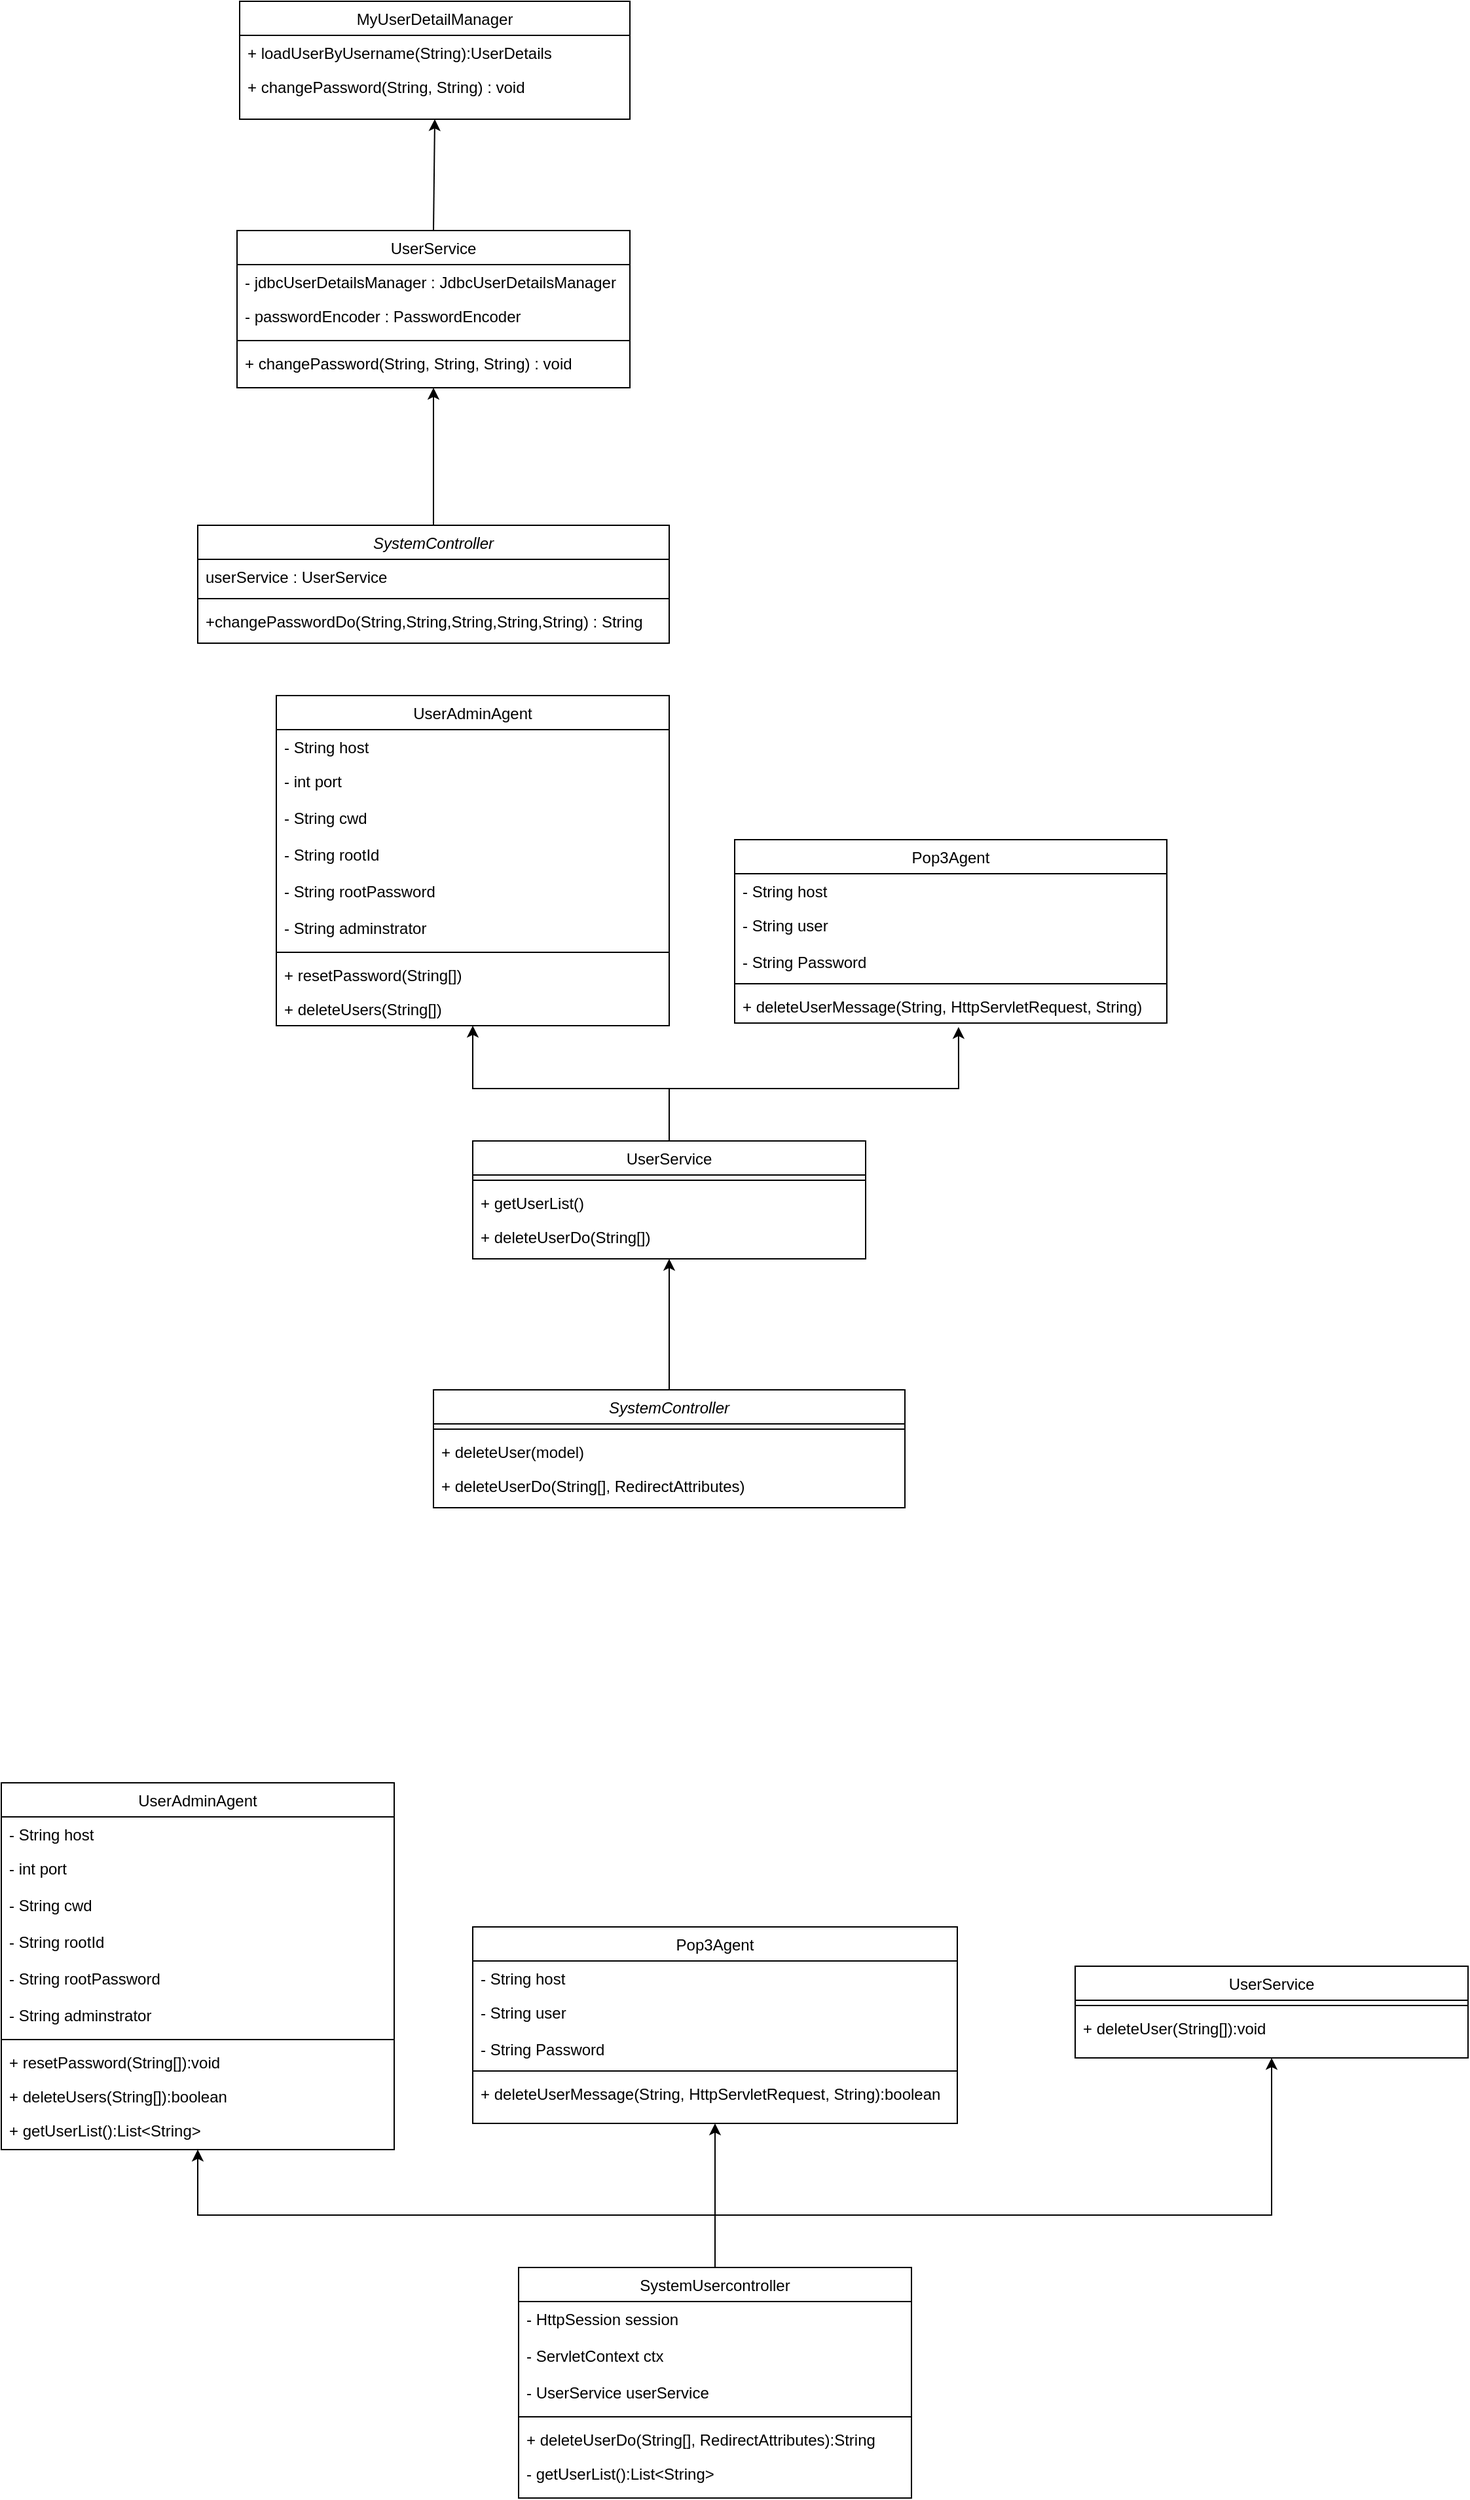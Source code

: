 <mxfile version="24.4.9" type="device">
  <diagram id="C5RBs43oDa-KdzZeNtuy" name="Page-1">
    <mxGraphModel dx="2356" dy="1139" grid="1" gridSize="10" guides="1" tooltips="1" connect="1" arrows="1" fold="1" page="1" pageScale="1" pageWidth="827" pageHeight="1169" math="0" shadow="0">
      <root>
        <mxCell id="WIyWlLk6GJQsqaUBKTNV-0" />
        <mxCell id="WIyWlLk6GJQsqaUBKTNV-1" parent="WIyWlLk6GJQsqaUBKTNV-0" />
        <mxCell id="zkfFHV4jXpPFQw0GAbJ--0" value="SystemController" style="swimlane;fontStyle=2;align=center;verticalAlign=top;childLayout=stackLayout;horizontal=1;startSize=26;horizontalStack=0;resizeParent=1;resizeLast=0;collapsible=1;marginBottom=0;rounded=0;shadow=0;strokeWidth=1;" parent="WIyWlLk6GJQsqaUBKTNV-1" vertex="1">
          <mxGeometry x="60" y="430" width="360" height="90" as="geometry">
            <mxRectangle x="230" y="140" width="160" height="26" as="alternateBounds" />
          </mxGeometry>
        </mxCell>
        <mxCell id="zkfFHV4jXpPFQw0GAbJ--1" value="userService : UserService" style="text;align=left;verticalAlign=top;spacingLeft=4;spacingRight=4;overflow=hidden;rotatable=0;points=[[0,0.5],[1,0.5]];portConstraint=eastwest;" parent="zkfFHV4jXpPFQw0GAbJ--0" vertex="1">
          <mxGeometry y="26" width="360" height="26" as="geometry" />
        </mxCell>
        <mxCell id="zkfFHV4jXpPFQw0GAbJ--4" value="" style="line;html=1;strokeWidth=1;align=left;verticalAlign=middle;spacingTop=-1;spacingLeft=3;spacingRight=3;rotatable=0;labelPosition=right;points=[];portConstraint=eastwest;" parent="zkfFHV4jXpPFQw0GAbJ--0" vertex="1">
          <mxGeometry y="52" width="360" height="8" as="geometry" />
        </mxCell>
        <mxCell id="zkfFHV4jXpPFQw0GAbJ--5" value="+changePasswordDo(String,String,String,String,String) : String" style="text;align=left;verticalAlign=top;spacingLeft=4;spacingRight=4;overflow=hidden;rotatable=0;points=[[0,0.5],[1,0.5]];portConstraint=eastwest;" parent="zkfFHV4jXpPFQw0GAbJ--0" vertex="1">
          <mxGeometry y="60" width="360" height="26" as="geometry" />
        </mxCell>
        <mxCell id="zkfFHV4jXpPFQw0GAbJ--6" value="UserService" style="swimlane;fontStyle=0;align=center;verticalAlign=top;childLayout=stackLayout;horizontal=1;startSize=26;horizontalStack=0;resizeParent=1;resizeLast=0;collapsible=1;marginBottom=0;rounded=0;shadow=0;strokeWidth=1;" parent="WIyWlLk6GJQsqaUBKTNV-1" vertex="1">
          <mxGeometry x="90" y="205" width="300" height="120" as="geometry">
            <mxRectangle x="130" y="380" width="160" height="26" as="alternateBounds" />
          </mxGeometry>
        </mxCell>
        <mxCell id="zkfFHV4jXpPFQw0GAbJ--7" value="- jdbcUserDetailsManager : JdbcUserDetailsManager" style="text;align=left;verticalAlign=top;spacingLeft=4;spacingRight=4;overflow=hidden;rotatable=0;points=[[0,0.5],[1,0.5]];portConstraint=eastwest;" parent="zkfFHV4jXpPFQw0GAbJ--6" vertex="1">
          <mxGeometry y="26" width="300" height="26" as="geometry" />
        </mxCell>
        <mxCell id="zkfFHV4jXpPFQw0GAbJ--8" value="- passwordEncoder : PasswordEncoder" style="text;align=left;verticalAlign=top;spacingLeft=4;spacingRight=4;overflow=hidden;rotatable=0;points=[[0,0.5],[1,0.5]];portConstraint=eastwest;rounded=0;shadow=0;html=0;" parent="zkfFHV4jXpPFQw0GAbJ--6" vertex="1">
          <mxGeometry y="52" width="300" height="28" as="geometry" />
        </mxCell>
        <mxCell id="zkfFHV4jXpPFQw0GAbJ--9" value="" style="line;html=1;strokeWidth=1;align=left;verticalAlign=middle;spacingTop=-1;spacingLeft=3;spacingRight=3;rotatable=0;labelPosition=right;points=[];portConstraint=eastwest;" parent="zkfFHV4jXpPFQw0GAbJ--6" vertex="1">
          <mxGeometry y="80" width="300" height="8" as="geometry" />
        </mxCell>
        <mxCell id="zkfFHV4jXpPFQw0GAbJ--11" value="+ changePassword(String, String, String) : void" style="text;align=left;verticalAlign=top;spacingLeft=4;spacingRight=4;overflow=hidden;rotatable=0;points=[[0,0.5],[1,0.5]];portConstraint=eastwest;" parent="zkfFHV4jXpPFQw0GAbJ--6" vertex="1">
          <mxGeometry y="88" width="300" height="26" as="geometry" />
        </mxCell>
        <mxCell id="zkfFHV4jXpPFQw0GAbJ--17" value="MyUserDetailManager" style="swimlane;fontStyle=0;align=center;verticalAlign=top;childLayout=stackLayout;horizontal=1;startSize=26;horizontalStack=0;resizeParent=1;resizeLast=0;collapsible=1;marginBottom=0;rounded=0;shadow=0;strokeWidth=1;" parent="WIyWlLk6GJQsqaUBKTNV-1" vertex="1">
          <mxGeometry x="92" y="30" width="298" height="90" as="geometry">
            <mxRectangle x="550" y="140" width="160" height="26" as="alternateBounds" />
          </mxGeometry>
        </mxCell>
        <mxCell id="zkfFHV4jXpPFQw0GAbJ--18" value="+ loadUserByUsername(String):UserDetails" style="text;align=left;verticalAlign=top;spacingLeft=4;spacingRight=4;overflow=hidden;rotatable=0;points=[[0,0.5],[1,0.5]];portConstraint=eastwest;" parent="zkfFHV4jXpPFQw0GAbJ--17" vertex="1">
          <mxGeometry y="26" width="298" height="26" as="geometry" />
        </mxCell>
        <mxCell id="zkfFHV4jXpPFQw0GAbJ--19" value="+ changePassword(String, String) : void" style="text;align=left;verticalAlign=top;spacingLeft=4;spacingRight=4;overflow=hidden;rotatable=0;points=[[0,0.5],[1,0.5]];portConstraint=eastwest;rounded=0;shadow=0;html=0;" parent="zkfFHV4jXpPFQw0GAbJ--17" vertex="1">
          <mxGeometry y="52" width="298" height="26" as="geometry" />
        </mxCell>
        <mxCell id="LIRTxZNePdtwhET8JyP9-0" value="" style="endArrow=classic;html=1;rounded=0;exitX=0.5;exitY=0;exitDx=0;exitDy=0;entryX=0.5;entryY=1;entryDx=0;entryDy=0;" parent="WIyWlLk6GJQsqaUBKTNV-1" source="zkfFHV4jXpPFQw0GAbJ--0" target="zkfFHV4jXpPFQw0GAbJ--6" edge="1">
          <mxGeometry width="50" height="50" relative="1" as="geometry">
            <mxPoint x="250" y="350" as="sourcePoint" />
            <mxPoint x="300" y="300" as="targetPoint" />
          </mxGeometry>
        </mxCell>
        <mxCell id="LIRTxZNePdtwhET8JyP9-1" value="" style="endArrow=classic;html=1;rounded=0;exitX=0.5;exitY=0;exitDx=0;exitDy=0;entryX=0.5;entryY=1;entryDx=0;entryDy=0;" parent="WIyWlLk6GJQsqaUBKTNV-1" source="zkfFHV4jXpPFQw0GAbJ--6" target="zkfFHV4jXpPFQw0GAbJ--17" edge="1">
          <mxGeometry width="50" height="50" relative="1" as="geometry">
            <mxPoint x="250" y="350" as="sourcePoint" />
            <mxPoint x="300" y="300" as="targetPoint" />
          </mxGeometry>
        </mxCell>
        <mxCell id="Vb5Nmao2VNNk4l18Yoji-3" value="SystemController" style="swimlane;fontStyle=2;align=center;verticalAlign=top;childLayout=stackLayout;horizontal=1;startSize=26;horizontalStack=0;resizeParent=1;resizeLast=0;collapsible=1;marginBottom=0;rounded=0;shadow=0;strokeWidth=1;" parent="WIyWlLk6GJQsqaUBKTNV-1" vertex="1">
          <mxGeometry x="240" y="1090" width="360" height="90" as="geometry">
            <mxRectangle x="230" y="140" width="160" height="26" as="alternateBounds" />
          </mxGeometry>
        </mxCell>
        <mxCell id="Vb5Nmao2VNNk4l18Yoji-5" value="" style="line;html=1;strokeWidth=1;align=left;verticalAlign=middle;spacingTop=-1;spacingLeft=3;spacingRight=3;rotatable=0;labelPosition=right;points=[];portConstraint=eastwest;" parent="Vb5Nmao2VNNk4l18Yoji-3" vertex="1">
          <mxGeometry y="26" width="360" height="8" as="geometry" />
        </mxCell>
        <mxCell id="Vb5Nmao2VNNk4l18Yoji-6" value="+ deleteUser(model)" style="text;align=left;verticalAlign=top;spacingLeft=4;spacingRight=4;overflow=hidden;rotatable=0;points=[[0,0.5],[1,0.5]];portConstraint=eastwest;" parent="Vb5Nmao2VNNk4l18Yoji-3" vertex="1">
          <mxGeometry y="34" width="360" height="26" as="geometry" />
        </mxCell>
        <mxCell id="Vb5Nmao2VNNk4l18Yoji-7" value="+ deleteUserDo(String[], RedirectAttributes)" style="text;align=left;verticalAlign=top;spacingLeft=4;spacingRight=4;overflow=hidden;rotatable=0;points=[[0,0.5],[1,0.5]];portConstraint=eastwest;" parent="Vb5Nmao2VNNk4l18Yoji-3" vertex="1">
          <mxGeometry y="60" width="360" height="26" as="geometry" />
        </mxCell>
        <mxCell id="Vb5Nmao2VNNk4l18Yoji-12" value="UserService" style="swimlane;fontStyle=0;align=center;verticalAlign=top;childLayout=stackLayout;horizontal=1;startSize=26;horizontalStack=0;resizeParent=1;resizeLast=0;collapsible=1;marginBottom=0;rounded=0;shadow=0;strokeWidth=1;" parent="WIyWlLk6GJQsqaUBKTNV-1" vertex="1">
          <mxGeometry x="270" y="900" width="300" height="90" as="geometry">
            <mxRectangle x="130" y="380" width="160" height="26" as="alternateBounds" />
          </mxGeometry>
        </mxCell>
        <mxCell id="Vb5Nmao2VNNk4l18Yoji-15" value="" style="line;html=1;strokeWidth=1;align=left;verticalAlign=middle;spacingTop=-1;spacingLeft=3;spacingRight=3;rotatable=0;labelPosition=right;points=[];portConstraint=eastwest;" parent="Vb5Nmao2VNNk4l18Yoji-12" vertex="1">
          <mxGeometry y="26" width="300" height="8" as="geometry" />
        </mxCell>
        <mxCell id="Vb5Nmao2VNNk4l18Yoji-16" value="+ getUserList()" style="text;align=left;verticalAlign=top;spacingLeft=4;spacingRight=4;overflow=hidden;rotatable=0;points=[[0,0.5],[1,0.5]];portConstraint=eastwest;" parent="Vb5Nmao2VNNk4l18Yoji-12" vertex="1">
          <mxGeometry y="34" width="300" height="26" as="geometry" />
        </mxCell>
        <mxCell id="Vb5Nmao2VNNk4l18Yoji-17" value="+ deleteUserDo(String[])" style="text;align=left;verticalAlign=top;spacingLeft=4;spacingRight=4;overflow=hidden;rotatable=0;points=[[0,0.5],[1,0.5]];portConstraint=eastwest;" parent="Vb5Nmao2VNNk4l18Yoji-12" vertex="1">
          <mxGeometry y="60" width="300" height="26" as="geometry" />
        </mxCell>
        <mxCell id="Vb5Nmao2VNNk4l18Yoji-20" value="UserAdminAgent" style="swimlane;fontStyle=0;align=center;verticalAlign=top;childLayout=stackLayout;horizontal=1;startSize=26;horizontalStack=0;resizeParent=1;resizeLast=0;collapsible=1;marginBottom=0;rounded=0;shadow=0;strokeWidth=1;" parent="WIyWlLk6GJQsqaUBKTNV-1" vertex="1">
          <mxGeometry x="120" y="560" width="300" height="252" as="geometry">
            <mxRectangle x="130" y="380" width="160" height="26" as="alternateBounds" />
          </mxGeometry>
        </mxCell>
        <mxCell id="Vb5Nmao2VNNk4l18Yoji-21" value="- String host" style="text;align=left;verticalAlign=top;spacingLeft=4;spacingRight=4;overflow=hidden;rotatable=0;points=[[0,0.5],[1,0.5]];portConstraint=eastwest;" parent="Vb5Nmao2VNNk4l18Yoji-20" vertex="1">
          <mxGeometry y="26" width="300" height="26" as="geometry" />
        </mxCell>
        <mxCell id="Vb5Nmao2VNNk4l18Yoji-30" value="- int port" style="text;align=left;verticalAlign=top;spacingLeft=4;spacingRight=4;overflow=hidden;rotatable=0;points=[[0,0.5],[1,0.5]];portConstraint=eastwest;rounded=0;shadow=0;html=0;" parent="Vb5Nmao2VNNk4l18Yoji-20" vertex="1">
          <mxGeometry y="52" width="300" height="28" as="geometry" />
        </mxCell>
        <mxCell id="Vb5Nmao2VNNk4l18Yoji-22" value="- String cwd" style="text;align=left;verticalAlign=top;spacingLeft=4;spacingRight=4;overflow=hidden;rotatable=0;points=[[0,0.5],[1,0.5]];portConstraint=eastwest;rounded=0;shadow=0;html=0;" parent="Vb5Nmao2VNNk4l18Yoji-20" vertex="1">
          <mxGeometry y="80" width="300" height="28" as="geometry" />
        </mxCell>
        <mxCell id="Vb5Nmao2VNNk4l18Yoji-31" value="- String rootId" style="text;align=left;verticalAlign=top;spacingLeft=4;spacingRight=4;overflow=hidden;rotatable=0;points=[[0,0.5],[1,0.5]];portConstraint=eastwest;rounded=0;shadow=0;html=0;" parent="Vb5Nmao2VNNk4l18Yoji-20" vertex="1">
          <mxGeometry y="108" width="300" height="28" as="geometry" />
        </mxCell>
        <mxCell id="Vb5Nmao2VNNk4l18Yoji-33" value="- String rootPassword" style="text;align=left;verticalAlign=top;spacingLeft=4;spacingRight=4;overflow=hidden;rotatable=0;points=[[0,0.5],[1,0.5]];portConstraint=eastwest;rounded=0;shadow=0;html=0;" parent="Vb5Nmao2VNNk4l18Yoji-20" vertex="1">
          <mxGeometry y="136" width="300" height="28" as="geometry" />
        </mxCell>
        <mxCell id="Vb5Nmao2VNNk4l18Yoji-32" value="- String adminstrator" style="text;align=left;verticalAlign=top;spacingLeft=4;spacingRight=4;overflow=hidden;rotatable=0;points=[[0,0.5],[1,0.5]];portConstraint=eastwest;rounded=0;shadow=0;html=0;" parent="Vb5Nmao2VNNk4l18Yoji-20" vertex="1">
          <mxGeometry y="164" width="300" height="28" as="geometry" />
        </mxCell>
        <mxCell id="Vb5Nmao2VNNk4l18Yoji-23" value="" style="line;html=1;strokeWidth=1;align=left;verticalAlign=middle;spacingTop=-1;spacingLeft=3;spacingRight=3;rotatable=0;labelPosition=right;points=[];portConstraint=eastwest;" parent="Vb5Nmao2VNNk4l18Yoji-20" vertex="1">
          <mxGeometry y="192" width="300" height="8" as="geometry" />
        </mxCell>
        <mxCell id="Vb5Nmao2VNNk4l18Yoji-34" value="+ resetPassword(String[])" style="text;align=left;verticalAlign=top;spacingLeft=4;spacingRight=4;overflow=hidden;rotatable=0;points=[[0,0.5],[1,0.5]];portConstraint=eastwest;" parent="Vb5Nmao2VNNk4l18Yoji-20" vertex="1">
          <mxGeometry y="200" width="300" height="26" as="geometry" />
        </mxCell>
        <mxCell id="Vb5Nmao2VNNk4l18Yoji-24" value="+ deleteUsers(String[])" style="text;align=left;verticalAlign=top;spacingLeft=4;spacingRight=4;overflow=hidden;rotatable=0;points=[[0,0.5],[1,0.5]];portConstraint=eastwest;" parent="Vb5Nmao2VNNk4l18Yoji-20" vertex="1">
          <mxGeometry y="226" width="300" height="26" as="geometry" />
        </mxCell>
        <mxCell id="Vb5Nmao2VNNk4l18Yoji-25" value="Pop3Agent" style="swimlane;fontStyle=0;align=center;verticalAlign=top;childLayout=stackLayout;horizontal=1;startSize=26;horizontalStack=0;resizeParent=1;resizeLast=0;collapsible=1;marginBottom=0;rounded=0;shadow=0;strokeWidth=1;" parent="WIyWlLk6GJQsqaUBKTNV-1" vertex="1">
          <mxGeometry x="470" y="670" width="330" height="140" as="geometry">
            <mxRectangle x="130" y="380" width="160" height="26" as="alternateBounds" />
          </mxGeometry>
        </mxCell>
        <mxCell id="Vb5Nmao2VNNk4l18Yoji-26" value="- String host" style="text;align=left;verticalAlign=top;spacingLeft=4;spacingRight=4;overflow=hidden;rotatable=0;points=[[0,0.5],[1,0.5]];portConstraint=eastwest;" parent="Vb5Nmao2VNNk4l18Yoji-25" vertex="1">
          <mxGeometry y="26" width="330" height="26" as="geometry" />
        </mxCell>
        <mxCell id="Vb5Nmao2VNNk4l18Yoji-27" value="- String user" style="text;align=left;verticalAlign=top;spacingLeft=4;spacingRight=4;overflow=hidden;rotatable=0;points=[[0,0.5],[1,0.5]];portConstraint=eastwest;rounded=0;shadow=0;html=0;" parent="Vb5Nmao2VNNk4l18Yoji-25" vertex="1">
          <mxGeometry y="52" width="330" height="28" as="geometry" />
        </mxCell>
        <mxCell id="Vb5Nmao2VNNk4l18Yoji-35" value="- String Password" style="text;align=left;verticalAlign=top;spacingLeft=4;spacingRight=4;overflow=hidden;rotatable=0;points=[[0,0.5],[1,0.5]];portConstraint=eastwest;" parent="Vb5Nmao2VNNk4l18Yoji-25" vertex="1">
          <mxGeometry y="80" width="330" height="26" as="geometry" />
        </mxCell>
        <mxCell id="Vb5Nmao2VNNk4l18Yoji-28" value="" style="line;html=1;strokeWidth=1;align=left;verticalAlign=middle;spacingTop=-1;spacingLeft=3;spacingRight=3;rotatable=0;labelPosition=right;points=[];portConstraint=eastwest;" parent="Vb5Nmao2VNNk4l18Yoji-25" vertex="1">
          <mxGeometry y="106" width="330" height="8" as="geometry" />
        </mxCell>
        <mxCell id="Vb5Nmao2VNNk4l18Yoji-29" value="+ deleteUserMessage(String, HttpServletRequest, String)" style="text;align=left;verticalAlign=top;spacingLeft=4;spacingRight=4;overflow=hidden;rotatable=0;points=[[0,0.5],[1,0.5]];portConstraint=eastwest;" parent="Vb5Nmao2VNNk4l18Yoji-25" vertex="1">
          <mxGeometry y="114" width="330" height="26" as="geometry" />
        </mxCell>
        <mxCell id="Vb5Nmao2VNNk4l18Yoji-36" value="" style="endArrow=classic;html=1;rounded=0;exitX=0.5;exitY=0;exitDx=0;exitDy=0;entryX=0.5;entryY=1;entryDx=0;entryDy=0;" parent="WIyWlLk6GJQsqaUBKTNV-1" source="Vb5Nmao2VNNk4l18Yoji-3" target="Vb5Nmao2VNNk4l18Yoji-12" edge="1">
          <mxGeometry width="50" height="50" relative="1" as="geometry">
            <mxPoint x="390" y="1010" as="sourcePoint" />
            <mxPoint x="440" y="960" as="targetPoint" />
          </mxGeometry>
        </mxCell>
        <mxCell id="Vb5Nmao2VNNk4l18Yoji-38" value="" style="endArrow=classic;html=1;rounded=0;entryX=0.5;entryY=1;entryDx=0;entryDy=0;exitX=0.5;exitY=0;exitDx=0;exitDy=0;" parent="WIyWlLk6GJQsqaUBKTNV-1" source="Vb5Nmao2VNNk4l18Yoji-12" target="Vb5Nmao2VNNk4l18Yoji-20" edge="1">
          <mxGeometry width="50" height="50" relative="1" as="geometry">
            <mxPoint x="390" y="1010" as="sourcePoint" />
            <mxPoint x="440" y="960" as="targetPoint" />
            <Array as="points">
              <mxPoint x="420" y="860" />
              <mxPoint x="270" y="860" />
            </Array>
          </mxGeometry>
        </mxCell>
        <mxCell id="Vb5Nmao2VNNk4l18Yoji-39" value="" style="endArrow=classic;html=1;rounded=0;entryX=0.518;entryY=1.115;entryDx=0;entryDy=0;entryPerimeter=0;" parent="WIyWlLk6GJQsqaUBKTNV-1" target="Vb5Nmao2VNNk4l18Yoji-29" edge="1">
          <mxGeometry width="50" height="50" relative="1" as="geometry">
            <mxPoint x="420" y="900" as="sourcePoint" />
            <mxPoint x="440" y="960" as="targetPoint" />
            <Array as="points">
              <mxPoint x="420" y="860" />
              <mxPoint x="641" y="860" />
            </Array>
          </mxGeometry>
        </mxCell>
        <mxCell id="Vb5Nmao2VNNk4l18Yoji-40" value="SystemUsercontroller" style="swimlane;fontStyle=0;align=center;verticalAlign=top;childLayout=stackLayout;horizontal=1;startSize=26;horizontalStack=0;resizeParent=1;resizeLast=0;collapsible=1;marginBottom=0;rounded=0;shadow=0;strokeWidth=1;" parent="WIyWlLk6GJQsqaUBKTNV-1" vertex="1">
          <mxGeometry x="305" y="1760" width="300" height="176" as="geometry">
            <mxRectangle x="130" y="380" width="160" height="26" as="alternateBounds" />
          </mxGeometry>
        </mxCell>
        <mxCell id="Vb5Nmao2VNNk4l18Yoji-42" value="- HttpSession session" style="text;align=left;verticalAlign=top;spacingLeft=4;spacingRight=4;overflow=hidden;rotatable=0;points=[[0,0.5],[1,0.5]];portConstraint=eastwest;rounded=0;shadow=0;html=0;" parent="Vb5Nmao2VNNk4l18Yoji-40" vertex="1">
          <mxGeometry y="26" width="300" height="28" as="geometry" />
        </mxCell>
        <mxCell id="Vb5Nmao2VNNk4l18Yoji-43" value="- ServletContext ctx" style="text;align=left;verticalAlign=top;spacingLeft=4;spacingRight=4;overflow=hidden;rotatable=0;points=[[0,0.5],[1,0.5]];portConstraint=eastwest;rounded=0;shadow=0;html=0;" parent="Vb5Nmao2VNNk4l18Yoji-40" vertex="1">
          <mxGeometry y="54" width="300" height="28" as="geometry" />
        </mxCell>
        <mxCell id="Vb5Nmao2VNNk4l18Yoji-44" value="- UserService userService" style="text;align=left;verticalAlign=top;spacingLeft=4;spacingRight=4;overflow=hidden;rotatable=0;points=[[0,0.5],[1,0.5]];portConstraint=eastwest;rounded=0;shadow=0;html=0;" parent="Vb5Nmao2VNNk4l18Yoji-40" vertex="1">
          <mxGeometry y="82" width="300" height="28" as="geometry" />
        </mxCell>
        <mxCell id="Vb5Nmao2VNNk4l18Yoji-47" value="" style="line;html=1;strokeWidth=1;align=left;verticalAlign=middle;spacingTop=-1;spacingLeft=3;spacingRight=3;rotatable=0;labelPosition=right;points=[];portConstraint=eastwest;" parent="Vb5Nmao2VNNk4l18Yoji-40" vertex="1">
          <mxGeometry y="110" width="300" height="8" as="geometry" />
        </mxCell>
        <mxCell id="Vb5Nmao2VNNk4l18Yoji-48" value="+ deleteUserDo(String[], RedirectAttributes):String" style="text;align=left;verticalAlign=top;spacingLeft=4;spacingRight=4;overflow=hidden;rotatable=0;points=[[0,0.5],[1,0.5]];portConstraint=eastwest;" parent="Vb5Nmao2VNNk4l18Yoji-40" vertex="1">
          <mxGeometry y="118" width="300" height="26" as="geometry" />
        </mxCell>
        <mxCell id="Vb5Nmao2VNNk4l18Yoji-49" value="- getUserList():List&lt;String&gt;" style="text;align=left;verticalAlign=top;spacingLeft=4;spacingRight=4;overflow=hidden;rotatable=0;points=[[0,0.5],[1,0.5]];portConstraint=eastwest;" parent="Vb5Nmao2VNNk4l18Yoji-40" vertex="1">
          <mxGeometry y="144" width="300" height="26" as="geometry" />
        </mxCell>
        <mxCell id="Vb5Nmao2VNNk4l18Yoji-50" value="Pop3Agent" style="swimlane;fontStyle=0;align=center;verticalAlign=top;childLayout=stackLayout;horizontal=1;startSize=26;horizontalStack=0;resizeParent=1;resizeLast=0;collapsible=1;marginBottom=0;rounded=0;shadow=0;strokeWidth=1;" parent="WIyWlLk6GJQsqaUBKTNV-1" vertex="1">
          <mxGeometry x="270" y="1500" width="370" height="150" as="geometry">
            <mxRectangle x="130" y="380" width="160" height="26" as="alternateBounds" />
          </mxGeometry>
        </mxCell>
        <mxCell id="Vb5Nmao2VNNk4l18Yoji-51" value="- String host" style="text;align=left;verticalAlign=top;spacingLeft=4;spacingRight=4;overflow=hidden;rotatable=0;points=[[0,0.5],[1,0.5]];portConstraint=eastwest;" parent="Vb5Nmao2VNNk4l18Yoji-50" vertex="1">
          <mxGeometry y="26" width="370" height="26" as="geometry" />
        </mxCell>
        <mxCell id="Vb5Nmao2VNNk4l18Yoji-52" value="- String user" style="text;align=left;verticalAlign=top;spacingLeft=4;spacingRight=4;overflow=hidden;rotatable=0;points=[[0,0.5],[1,0.5]];portConstraint=eastwest;rounded=0;shadow=0;html=0;" parent="Vb5Nmao2VNNk4l18Yoji-50" vertex="1">
          <mxGeometry y="52" width="370" height="28" as="geometry" />
        </mxCell>
        <mxCell id="Vb5Nmao2VNNk4l18Yoji-53" value="- String Password" style="text;align=left;verticalAlign=top;spacingLeft=4;spacingRight=4;overflow=hidden;rotatable=0;points=[[0,0.5],[1,0.5]];portConstraint=eastwest;" parent="Vb5Nmao2VNNk4l18Yoji-50" vertex="1">
          <mxGeometry y="80" width="370" height="26" as="geometry" />
        </mxCell>
        <mxCell id="Vb5Nmao2VNNk4l18Yoji-54" value="" style="line;html=1;strokeWidth=1;align=left;verticalAlign=middle;spacingTop=-1;spacingLeft=3;spacingRight=3;rotatable=0;labelPosition=right;points=[];portConstraint=eastwest;" parent="Vb5Nmao2VNNk4l18Yoji-50" vertex="1">
          <mxGeometry y="106" width="370" height="8" as="geometry" />
        </mxCell>
        <mxCell id="Vb5Nmao2VNNk4l18Yoji-55" value="+ deleteUserMessage(String, HttpServletRequest, String):boolean" style="text;align=left;verticalAlign=top;spacingLeft=4;spacingRight=4;overflow=hidden;rotatable=0;points=[[0,0.5],[1,0.5]];portConstraint=eastwest;" parent="Vb5Nmao2VNNk4l18Yoji-50" vertex="1">
          <mxGeometry y="114" width="370" height="26" as="geometry" />
        </mxCell>
        <mxCell id="Vb5Nmao2VNNk4l18Yoji-56" value="UserService" style="swimlane;fontStyle=0;align=center;verticalAlign=top;childLayout=stackLayout;horizontal=1;startSize=26;horizontalStack=0;resizeParent=1;resizeLast=0;collapsible=1;marginBottom=0;rounded=0;shadow=0;strokeWidth=1;" parent="WIyWlLk6GJQsqaUBKTNV-1" vertex="1">
          <mxGeometry x="730" y="1530" width="300" height="70" as="geometry">
            <mxRectangle x="130" y="380" width="160" height="26" as="alternateBounds" />
          </mxGeometry>
        </mxCell>
        <mxCell id="Vb5Nmao2VNNk4l18Yoji-57" value="" style="line;html=1;strokeWidth=1;align=left;verticalAlign=middle;spacingTop=-1;spacingLeft=3;spacingRight=3;rotatable=0;labelPosition=right;points=[];portConstraint=eastwest;" parent="Vb5Nmao2VNNk4l18Yoji-56" vertex="1">
          <mxGeometry y="26" width="300" height="8" as="geometry" />
        </mxCell>
        <mxCell id="Vb5Nmao2VNNk4l18Yoji-58" value="+ deleteUser(String[]):void" style="text;align=left;verticalAlign=top;spacingLeft=4;spacingRight=4;overflow=hidden;rotatable=0;points=[[0,0.5],[1,0.5]];portConstraint=eastwest;" parent="Vb5Nmao2VNNk4l18Yoji-56" vertex="1">
          <mxGeometry y="34" width="300" height="26" as="geometry" />
        </mxCell>
        <mxCell id="Vb5Nmao2VNNk4l18Yoji-60" value="UserAdminAgent" style="swimlane;fontStyle=0;align=center;verticalAlign=top;childLayout=stackLayout;horizontal=1;startSize=26;horizontalStack=0;resizeParent=1;resizeLast=0;collapsible=1;marginBottom=0;rounded=0;shadow=0;strokeWidth=1;" parent="WIyWlLk6GJQsqaUBKTNV-1" vertex="1">
          <mxGeometry x="-90" y="1390" width="300" height="280" as="geometry">
            <mxRectangle x="130" y="380" width="160" height="26" as="alternateBounds" />
          </mxGeometry>
        </mxCell>
        <mxCell id="Vb5Nmao2VNNk4l18Yoji-61" value="- String host" style="text;align=left;verticalAlign=top;spacingLeft=4;spacingRight=4;overflow=hidden;rotatable=0;points=[[0,0.5],[1,0.5]];portConstraint=eastwest;" parent="Vb5Nmao2VNNk4l18Yoji-60" vertex="1">
          <mxGeometry y="26" width="300" height="26" as="geometry" />
        </mxCell>
        <mxCell id="Vb5Nmao2VNNk4l18Yoji-62" value="- int port" style="text;align=left;verticalAlign=top;spacingLeft=4;spacingRight=4;overflow=hidden;rotatable=0;points=[[0,0.5],[1,0.5]];portConstraint=eastwest;rounded=0;shadow=0;html=0;" parent="Vb5Nmao2VNNk4l18Yoji-60" vertex="1">
          <mxGeometry y="52" width="300" height="28" as="geometry" />
        </mxCell>
        <mxCell id="Vb5Nmao2VNNk4l18Yoji-63" value="- String cwd" style="text;align=left;verticalAlign=top;spacingLeft=4;spacingRight=4;overflow=hidden;rotatable=0;points=[[0,0.5],[1,0.5]];portConstraint=eastwest;rounded=0;shadow=0;html=0;" parent="Vb5Nmao2VNNk4l18Yoji-60" vertex="1">
          <mxGeometry y="80" width="300" height="28" as="geometry" />
        </mxCell>
        <mxCell id="Vb5Nmao2VNNk4l18Yoji-64" value="- String rootId" style="text;align=left;verticalAlign=top;spacingLeft=4;spacingRight=4;overflow=hidden;rotatable=0;points=[[0,0.5],[1,0.5]];portConstraint=eastwest;rounded=0;shadow=0;html=0;" parent="Vb5Nmao2VNNk4l18Yoji-60" vertex="1">
          <mxGeometry y="108" width="300" height="28" as="geometry" />
        </mxCell>
        <mxCell id="Vb5Nmao2VNNk4l18Yoji-65" value="- String rootPassword" style="text;align=left;verticalAlign=top;spacingLeft=4;spacingRight=4;overflow=hidden;rotatable=0;points=[[0,0.5],[1,0.5]];portConstraint=eastwest;rounded=0;shadow=0;html=0;" parent="Vb5Nmao2VNNk4l18Yoji-60" vertex="1">
          <mxGeometry y="136" width="300" height="28" as="geometry" />
        </mxCell>
        <mxCell id="Vb5Nmao2VNNk4l18Yoji-66" value="- String adminstrator" style="text;align=left;verticalAlign=top;spacingLeft=4;spacingRight=4;overflow=hidden;rotatable=0;points=[[0,0.5],[1,0.5]];portConstraint=eastwest;rounded=0;shadow=0;html=0;" parent="Vb5Nmao2VNNk4l18Yoji-60" vertex="1">
          <mxGeometry y="164" width="300" height="28" as="geometry" />
        </mxCell>
        <mxCell id="Vb5Nmao2VNNk4l18Yoji-67" value="" style="line;html=1;strokeWidth=1;align=left;verticalAlign=middle;spacingTop=-1;spacingLeft=3;spacingRight=3;rotatable=0;labelPosition=right;points=[];portConstraint=eastwest;" parent="Vb5Nmao2VNNk4l18Yoji-60" vertex="1">
          <mxGeometry y="192" width="300" height="8" as="geometry" />
        </mxCell>
        <mxCell id="Vb5Nmao2VNNk4l18Yoji-68" value="+ resetPassword(String[]):void" style="text;align=left;verticalAlign=top;spacingLeft=4;spacingRight=4;overflow=hidden;rotatable=0;points=[[0,0.5],[1,0.5]];portConstraint=eastwest;" parent="Vb5Nmao2VNNk4l18Yoji-60" vertex="1">
          <mxGeometry y="200" width="300" height="26" as="geometry" />
        </mxCell>
        <mxCell id="Vb5Nmao2VNNk4l18Yoji-69" value="+ deleteUsers(String[]):boolean" style="text;align=left;verticalAlign=top;spacingLeft=4;spacingRight=4;overflow=hidden;rotatable=0;points=[[0,0.5],[1,0.5]];portConstraint=eastwest;" parent="Vb5Nmao2VNNk4l18Yoji-60" vertex="1">
          <mxGeometry y="226" width="300" height="26" as="geometry" />
        </mxCell>
        <mxCell id="Vb5Nmao2VNNk4l18Yoji-70" value="+ getUserList():List&lt;String&gt;" style="text;align=left;verticalAlign=top;spacingLeft=4;spacingRight=4;overflow=hidden;rotatable=0;points=[[0,0.5],[1,0.5]];portConstraint=eastwest;" parent="Vb5Nmao2VNNk4l18Yoji-60" vertex="1">
          <mxGeometry y="252" width="300" height="26" as="geometry" />
        </mxCell>
        <mxCell id="Vb5Nmao2VNNk4l18Yoji-71" value="" style="endArrow=classic;html=1;rounded=0;exitX=0.5;exitY=0;exitDx=0;exitDy=0;entryX=0.5;entryY=1;entryDx=0;entryDy=0;" parent="WIyWlLk6GJQsqaUBKTNV-1" source="Vb5Nmao2VNNk4l18Yoji-40" target="Vb5Nmao2VNNk4l18Yoji-50" edge="1">
          <mxGeometry width="50" height="50" relative="1" as="geometry">
            <mxPoint x="440" y="1750" as="sourcePoint" />
            <mxPoint x="600" y="1710" as="targetPoint" />
          </mxGeometry>
        </mxCell>
        <mxCell id="Vb5Nmao2VNNk4l18Yoji-72" value="" style="endArrow=classic;html=1;rounded=0;entryX=0.5;entryY=1;entryDx=0;entryDy=0;exitX=0.5;exitY=0;exitDx=0;exitDy=0;" parent="WIyWlLk6GJQsqaUBKTNV-1" source="Vb5Nmao2VNNk4l18Yoji-40" target="Vb5Nmao2VNNk4l18Yoji-60" edge="1">
          <mxGeometry width="50" height="50" relative="1" as="geometry">
            <mxPoint x="460" y="1720" as="sourcePoint" />
            <mxPoint x="440" y="1460" as="targetPoint" />
            <Array as="points">
              <mxPoint x="455" y="1720" />
              <mxPoint x="60" y="1720" />
            </Array>
          </mxGeometry>
        </mxCell>
        <mxCell id="Vb5Nmao2VNNk4l18Yoji-73" value="" style="endArrow=classic;html=1;rounded=0;entryX=0.5;entryY=1;entryDx=0;entryDy=0;exitX=0.5;exitY=0;exitDx=0;exitDy=0;" parent="WIyWlLk6GJQsqaUBKTNV-1" source="Vb5Nmao2VNNk4l18Yoji-40" target="Vb5Nmao2VNNk4l18Yoji-56" edge="1">
          <mxGeometry width="50" height="50" relative="1" as="geometry">
            <mxPoint x="465" y="1770" as="sourcePoint" />
            <mxPoint x="70" y="1680" as="targetPoint" />
            <Array as="points">
              <mxPoint x="455" y="1720" />
              <mxPoint x="880" y="1720" />
            </Array>
          </mxGeometry>
        </mxCell>
      </root>
    </mxGraphModel>
  </diagram>
</mxfile>
